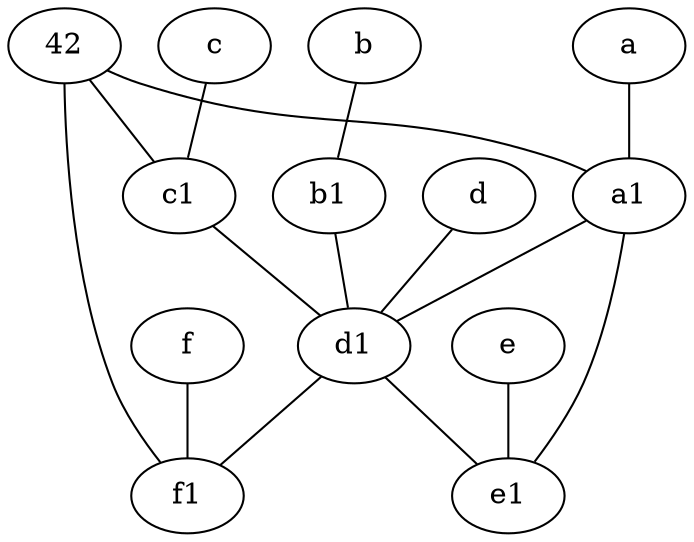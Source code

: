 graph {
	node [labelfontsize=50]
	b [labelfontsize=50 pos="10,4!"]
	42 [labelfontsize=50]
	d [labelfontsize=50 pos="2,5!"]
	f [labelfontsize=50 pos="3,9!"]
	f1 [labelfontsize=50 pos="3,8!"]
	c1 [labelfontsize=50 pos="4.5,3!"]
	a1 [labelfontsize=50 pos="8,3!"]
	b1 [labelfontsize=50 pos="9,4!"]
	e1 [labelfontsize=50 pos="7,7!"]
	e [labelfontsize=50 pos="7,9!"]
	c [labelfontsize=50 pos="4.5,2!"]
	d1 [labelfontsize=50 pos="3,5!"]
	a [labelfontsize=50 pos="8,2!"]
	b -- b1
	42 -- c1
	c -- c1
	42 -- a1
	a1 -- e1
	b1 -- d1
	d1 -- e1
	a -- a1
	f -- f1
	d1 -- f1
	c1 -- d1
	a1 -- d1
	d -- d1
	42 -- f1
	e -- e1
}
